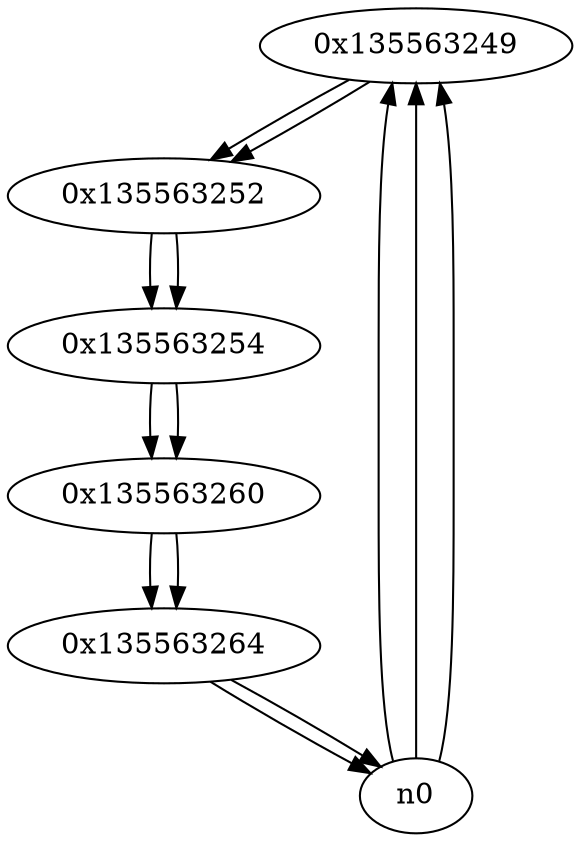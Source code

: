 digraph G{
/* nodes */
  n1 [label="0x135563249"]
  n2 [label="0x135563252"]
  n3 [label="0x135563254"]
  n4 [label="0x135563260"]
  n5 [label="0x135563264"]
/* edges */
n1 -> n2;
n0 -> n1;
n0 -> n1;
n0 -> n1;
n2 -> n3;
n1 -> n2;
n3 -> n4;
n2 -> n3;
n4 -> n5;
n3 -> n4;
n5 -> n0;
n5 -> n0;
n4 -> n5;
}
